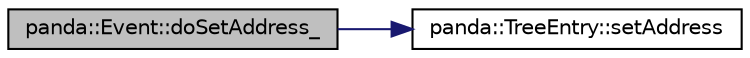 digraph G
{
  edge [fontname="Helvetica",fontsize="10",labelfontname="Helvetica",labelfontsize="10"];
  node [fontname="Helvetica",fontsize="10",shape=record];
  rankdir=LR;
  Node1 [label="panda::Event::doSetAddress_",height=0.2,width=0.4,color="black", fillcolor="grey75", style="filled" fontcolor="black"];
  Node1 -> Node2 [color="midnightblue",fontsize="10",style="solid"];
  Node2 [label="panda::TreeEntry::setAddress",height=0.2,width=0.4,color="black", fillcolor="white", style="filled",URL="$classpanda_1_1TreeEntry.html#a693015be3e9d7c6daffe056798150455",tooltip="Bind the tree branches to the elements of this object."];
}
